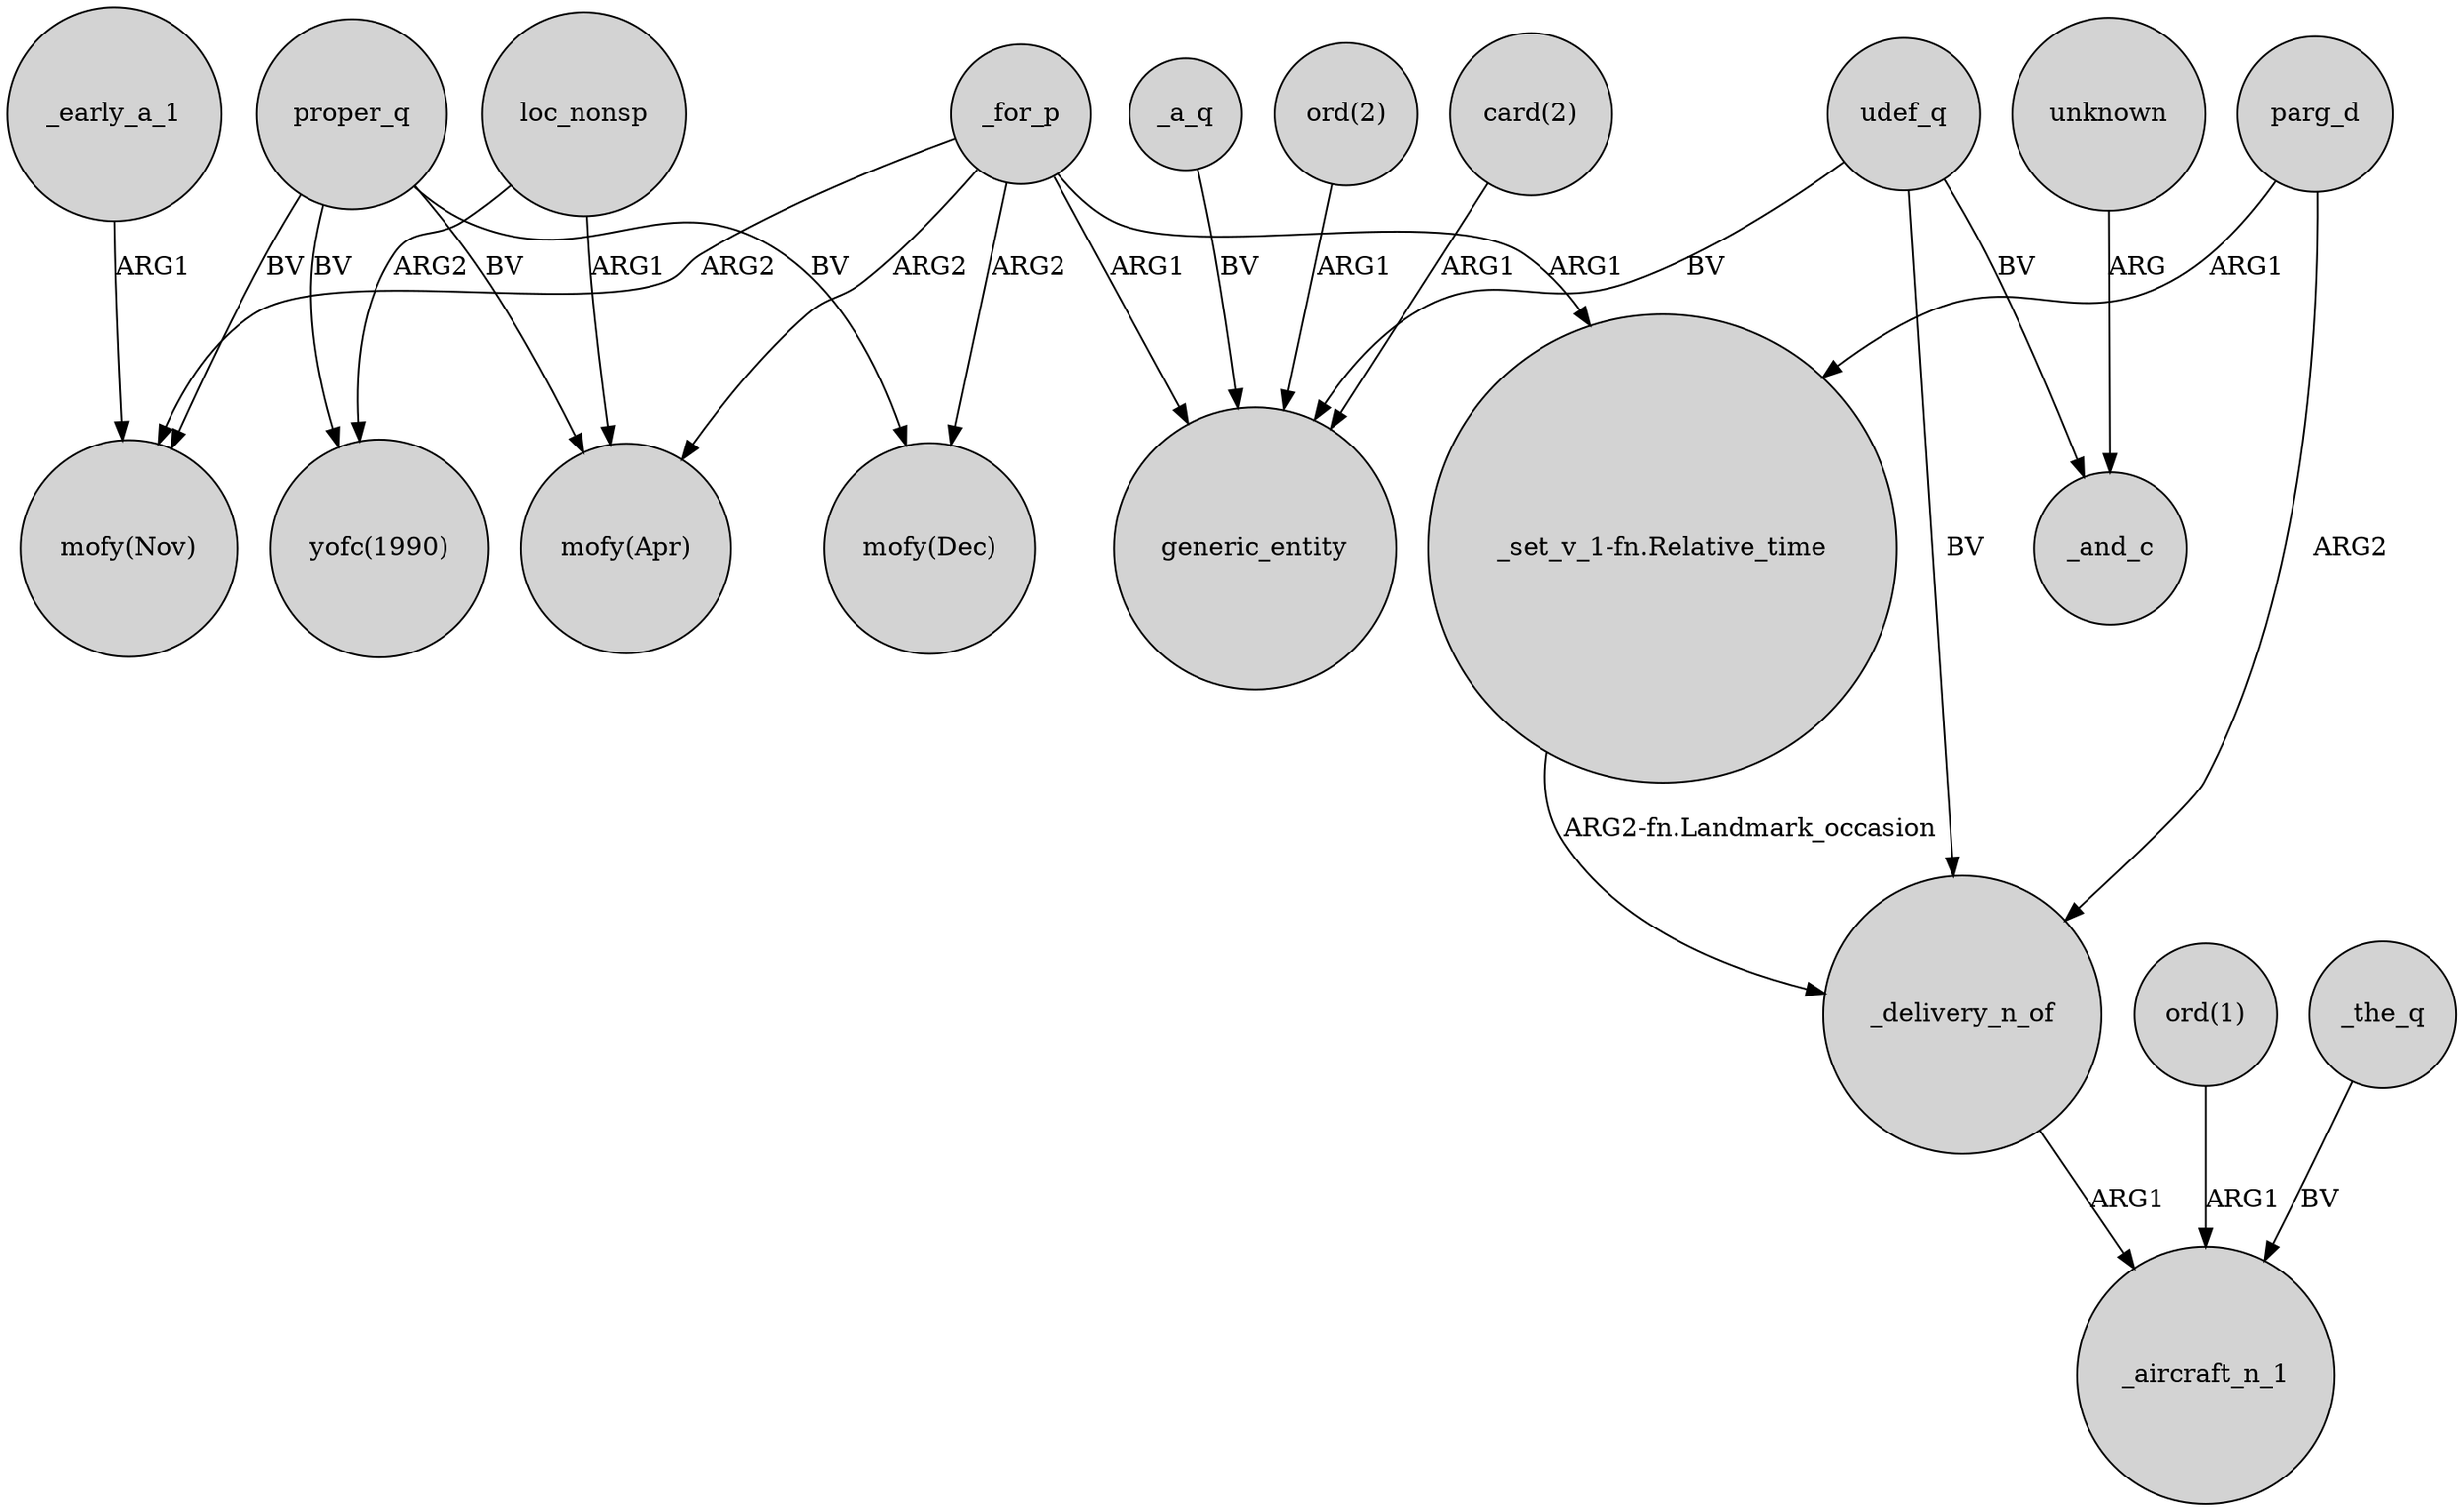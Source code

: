 digraph {
	node [shape=circle style=filled]
	_for_p -> "mofy(Nov)" [label=ARG2]
	proper_q -> "mofy(Apr)" [label=BV]
	_early_a_1 -> "mofy(Nov)" [label=ARG1]
	parg_d -> _delivery_n_of [label=ARG2]
	_delivery_n_of -> _aircraft_n_1 [label=ARG1]
	udef_q -> _and_c [label=BV]
	proper_q -> "mofy(Nov)" [label=BV]
	udef_q -> generic_entity [label=BV]
	_for_p -> "mofy(Dec)" [label=ARG2]
	unknown -> _and_c [label=ARG]
	proper_q -> "mofy(Dec)" [label=BV]
	_a_q -> generic_entity [label=BV]
	_for_p -> "mofy(Apr)" [label=ARG2]
	parg_d -> "_set_v_1-fn.Relative_time" [label=ARG1]
	loc_nonsp -> "mofy(Apr)" [label=ARG1]
	_for_p -> generic_entity [label=ARG1]
	"ord(2)" -> generic_entity [label=ARG1]
	proper_q -> "yofc(1990)" [label=BV]
	"card(2)" -> generic_entity [label=ARG1]
	udef_q -> _delivery_n_of [label=BV]
	"_set_v_1-fn.Relative_time" -> _delivery_n_of [label="ARG2-fn.Landmark_occasion"]
	"ord(1)" -> _aircraft_n_1 [label=ARG1]
	_for_p -> "_set_v_1-fn.Relative_time" [label=ARG1]
	loc_nonsp -> "yofc(1990)" [label=ARG2]
	_the_q -> _aircraft_n_1 [label=BV]
}
